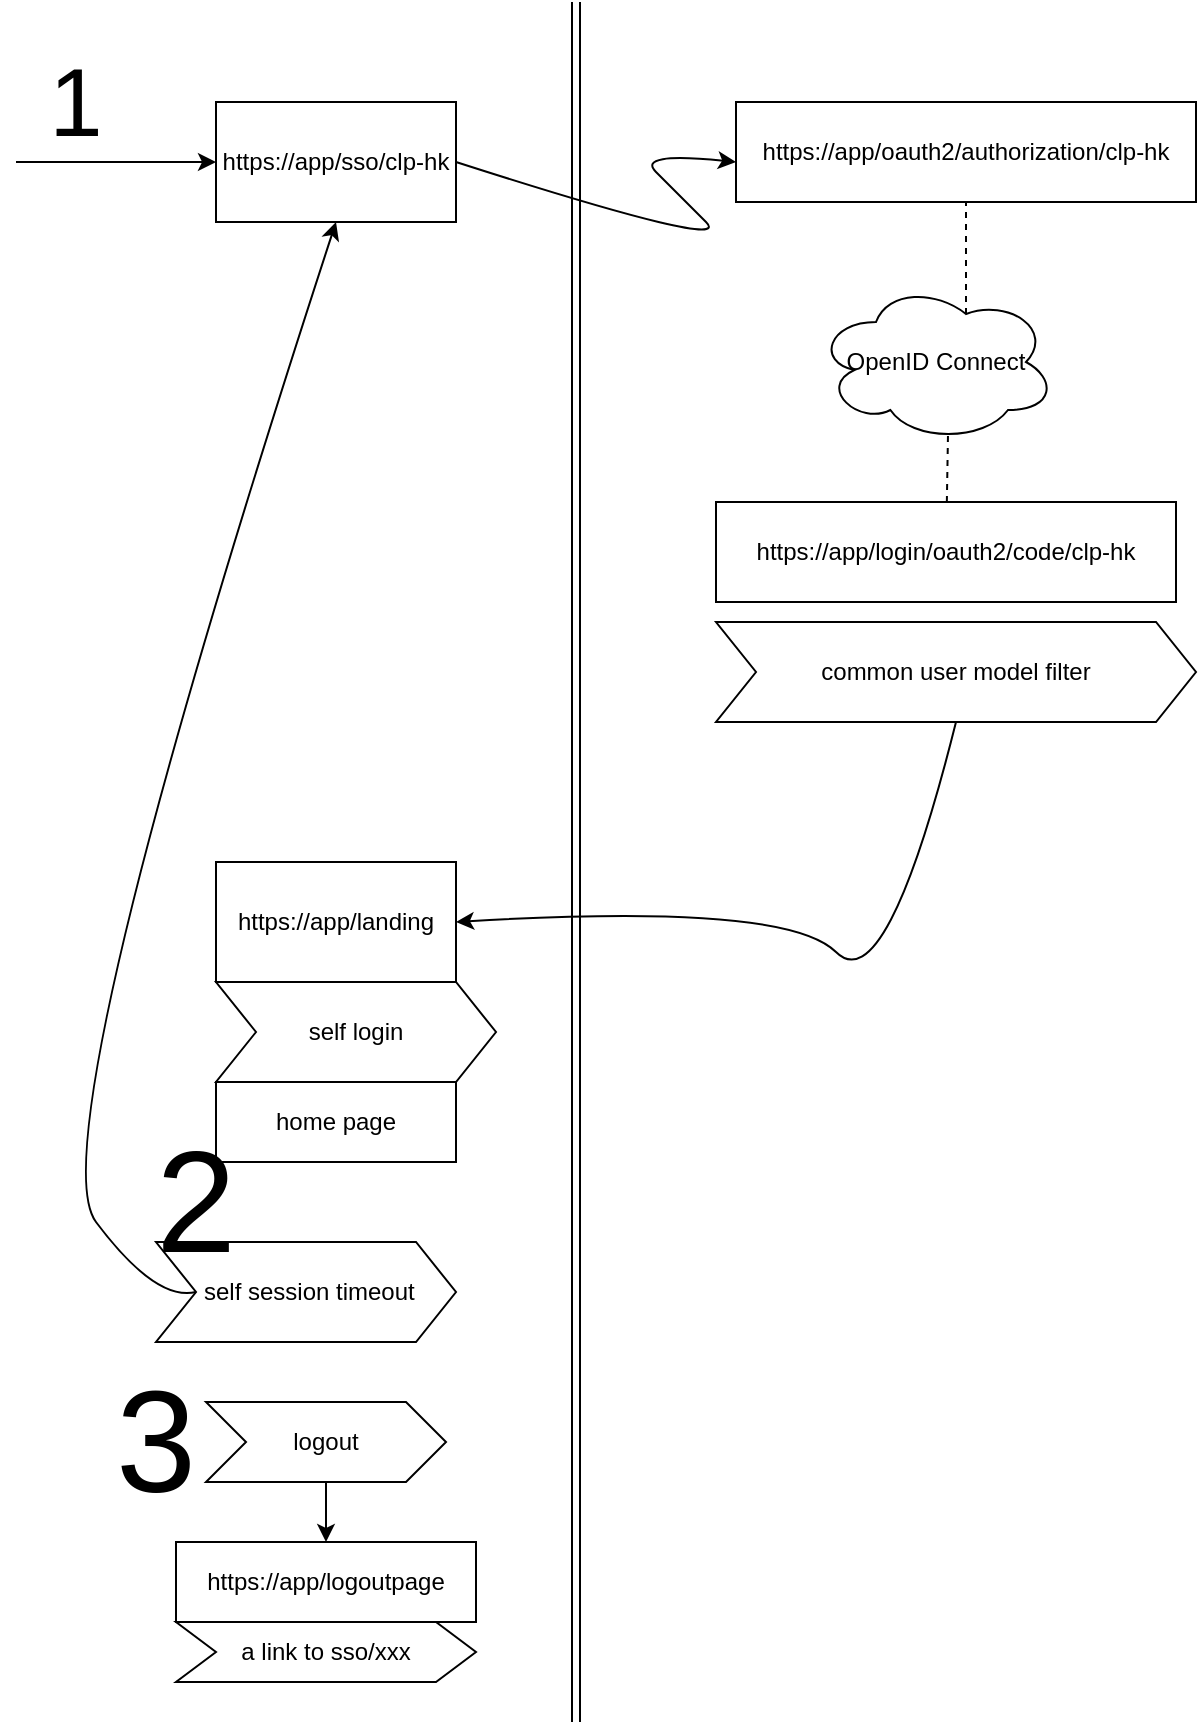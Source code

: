 <mxfile version="12.1.0" type="github" pages="1"><diagram id="wYhdlNpYqFogBgkSFk1q" name="Page-1"><mxGraphModel dx="1408" dy="787" grid="1" gridSize="10" guides="1" tooltips="1" connect="1" arrows="1" fold="1" page="1" pageScale="1" pageWidth="850" pageHeight="1100" math="0" shadow="0"><root><mxCell id="0"/><mxCell id="1" parent="0"/><mxCell id="sIZO4vBFFGMybgG423bq-1" value="https://app/sso/clp-hk" style="rounded=0;whiteSpace=wrap;html=1;" vertex="1" parent="1"><mxGeometry x="140" y="60" width="120" height="60" as="geometry"/></mxCell><mxCell id="sIZO4vBFFGMybgG423bq-2" value="" style="endArrow=classic;html=1;entryX=0;entryY=0.5;entryDx=0;entryDy=0;" edge="1" parent="1" target="sIZO4vBFFGMybgG423bq-1"><mxGeometry width="50" height="50" relative="1" as="geometry"><mxPoint x="40" y="90" as="sourcePoint"/><mxPoint x="90" y="90" as="targetPoint"/></mxGeometry></mxCell><mxCell id="sIZO4vBFFGMybgG423bq-4" value="https://app/oauth2/authorization/clp-hk" style="rounded=0;whiteSpace=wrap;html=1;" vertex="1" parent="1"><mxGeometry x="400" y="60" width="230" height="50" as="geometry"/></mxCell><mxCell id="sIZO4vBFFGMybgG423bq-5" value="" style="curved=1;endArrow=classic;html=1;exitX=1;exitY=0.5;exitDx=0;exitDy=0;" edge="1" parent="1" source="sIZO4vBFFGMybgG423bq-1"><mxGeometry width="50" height="50" relative="1" as="geometry"><mxPoint x="350" y="135" as="sourcePoint"/><mxPoint x="400" y="90" as="targetPoint"/><Array as="points"><mxPoint x="400" y="135"/><mxPoint x="370" y="105"/><mxPoint x="350" y="85"/></Array></mxGeometry></mxCell><mxCell id="sIZO4vBFFGMybgG423bq-6" value="OpenID Connect" style="ellipse;shape=cloud;whiteSpace=wrap;html=1;" vertex="1" parent="1"><mxGeometry x="440" y="150" width="120" height="80" as="geometry"/></mxCell><mxCell id="sIZO4vBFFGMybgG423bq-7" value="https://app/login/oauth2/code/clp-hk" style="rounded=0;whiteSpace=wrap;html=1;" vertex="1" parent="1"><mxGeometry x="390" y="260" width="230" height="50" as="geometry"/></mxCell><mxCell id="sIZO4vBFFGMybgG423bq-9" value="" style="endArrow=none;dashed=1;html=1;exitX=0.625;exitY=0.2;exitDx=0;exitDy=0;exitPerimeter=0;entryX=0.5;entryY=1;entryDx=0;entryDy=0;" edge="1" parent="1" source="sIZO4vBFFGMybgG423bq-6" target="sIZO4vBFFGMybgG423bq-4"><mxGeometry width="50" height="50" relative="1" as="geometry"><mxPoint x="480" y="145" as="sourcePoint"/><mxPoint x="530" y="95" as="targetPoint"/></mxGeometry></mxCell><mxCell id="sIZO4vBFFGMybgG423bq-10" value="" style="endArrow=none;dashed=1;html=1;entryX=0.55;entryY=0.95;entryDx=0;entryDy=0;entryPerimeter=0;" edge="1" parent="1" source="sIZO4vBFFGMybgG423bq-7" target="sIZO4vBFFGMybgG423bq-6"><mxGeometry width="50" height="50" relative="1" as="geometry"><mxPoint x="465" y="270" as="sourcePoint"/><mxPoint x="515" y="220" as="targetPoint"/></mxGeometry></mxCell><mxCell id="sIZO4vBFFGMybgG423bq-12" value="common user model filter" style="shape=step;perimeter=stepPerimeter;whiteSpace=wrap;html=1;fixedSize=1;" vertex="1" parent="1"><mxGeometry x="390" y="320" width="240" height="50" as="geometry"/></mxCell><mxCell id="sIZO4vBFFGMybgG423bq-13" value="https://app/landing" style="rounded=0;whiteSpace=wrap;html=1;" vertex="1" parent="1"><mxGeometry x="140" y="440" width="120" height="60" as="geometry"/></mxCell><mxCell id="sIZO4vBFFGMybgG423bq-14" value="" style="curved=1;endArrow=classic;html=1;entryX=1;entryY=0.5;entryDx=0;entryDy=0;exitX=0.5;exitY=1;exitDx=0;exitDy=0;" edge="1" parent="1" source="sIZO4vBFFGMybgG423bq-12" target="sIZO4vBFFGMybgG423bq-13"><mxGeometry width="50" height="50" relative="1" as="geometry"><mxPoint x="425" y="510" as="sourcePoint"/><mxPoint x="475" y="460" as="targetPoint"/><Array as="points"><mxPoint x="475" y="510"/><mxPoint x="425" y="460"/></Array></mxGeometry></mxCell><mxCell id="sIZO4vBFFGMybgG423bq-15" value="" style="shape=link;html=1;" edge="1" parent="1"><mxGeometry width="50" height="50" relative="1" as="geometry"><mxPoint x="320" y="870" as="sourcePoint"/><mxPoint x="320" y="10" as="targetPoint"/></mxGeometry></mxCell><mxCell id="sIZO4vBFFGMybgG423bq-16" value="self login" style="shape=step;perimeter=stepPerimeter;whiteSpace=wrap;html=1;fixedSize=1;size=20;rotation=0;" vertex="1" parent="1"><mxGeometry x="140" y="500" width="140" height="50" as="geometry"/></mxCell><mxCell id="sIZO4vBFFGMybgG423bq-17" value="home page" style="rounded=0;whiteSpace=wrap;html=1;" vertex="1" parent="1"><mxGeometry x="140" y="550" width="120" height="40" as="geometry"/></mxCell><mxCell id="sIZO4vBFFGMybgG423bq-18" value="&amp;nbsp;self session timeout" style="shape=step;perimeter=stepPerimeter;whiteSpace=wrap;html=1;fixedSize=1;" vertex="1" parent="1"><mxGeometry x="110" y="630" width="150" height="50" as="geometry"/></mxCell><mxCell id="sIZO4vBFFGMybgG423bq-19" value="" style="curved=1;endArrow=classic;html=1;exitX=0;exitY=0.5;exitDx=0;exitDy=0;entryX=0.5;entryY=1;entryDx=0;entryDy=0;" edge="1" parent="1" source="sIZO4vBFFGMybgG423bq-18" target="sIZO4vBFFGMybgG423bq-1"><mxGeometry width="50" height="50" relative="1" as="geometry"><mxPoint x="30" y="850" as="sourcePoint"/><mxPoint x="80" y="800" as="targetPoint"/><Array as="points"><mxPoint x="110" y="660"/><mxPoint x="50" y="580"/></Array></mxGeometry></mxCell><mxCell id="sIZO4vBFFGMybgG423bq-20" value="logout" style="shape=step;perimeter=stepPerimeter;whiteSpace=wrap;html=1;fixedSize=1;" vertex="1" parent="1"><mxGeometry x="135" y="710" width="120" height="40" as="geometry"/></mxCell><mxCell id="sIZO4vBFFGMybgG423bq-21" value="https://app/logoutpage" style="rounded=0;whiteSpace=wrap;html=1;" vertex="1" parent="1"><mxGeometry x="120" y="780" width="150" height="40" as="geometry"/></mxCell><mxCell id="sIZO4vBFFGMybgG423bq-22" value="" style="endArrow=classic;html=1;entryX=0.5;entryY=0;entryDx=0;entryDy=0;" edge="1" parent="1" source="sIZO4vBFFGMybgG423bq-20" target="sIZO4vBFFGMybgG423bq-21"><mxGeometry width="50" height="50" relative="1" as="geometry"><mxPoint x="30" y="890" as="sourcePoint"/><mxPoint x="80" y="840" as="targetPoint"/></mxGeometry></mxCell><mxCell id="sIZO4vBFFGMybgG423bq-23" value="a link to sso/xxx" style="shape=step;perimeter=stepPerimeter;whiteSpace=wrap;html=1;fixedSize=1;" vertex="1" parent="1"><mxGeometry x="120" y="820" width="150" height="30" as="geometry"/></mxCell><mxCell id="sIZO4vBFFGMybgG423bq-24" value="&lt;font style=&quot;font-size: 48px&quot;&gt;1&lt;/font&gt;" style="text;html=1;strokeColor=none;fillColor=none;align=center;verticalAlign=middle;whiteSpace=wrap;rounded=0;" vertex="1" parent="1"><mxGeometry x="50" y="50" width="40" height="20" as="geometry"/></mxCell><mxCell id="sIZO4vBFFGMybgG423bq-25" value="&lt;font style=&quot;font-size: 72px&quot;&gt;2&lt;/font&gt;" style="text;html=1;strokeColor=none;fillColor=none;align=center;verticalAlign=middle;whiteSpace=wrap;rounded=0;" vertex="1" parent="1"><mxGeometry x="110" y="600" width="40" height="20" as="geometry"/></mxCell><mxCell id="sIZO4vBFFGMybgG423bq-26" value="&lt;font style=&quot;font-size: 72px&quot;&gt;3&lt;/font&gt;" style="text;html=1;strokeColor=none;fillColor=none;align=center;verticalAlign=middle;whiteSpace=wrap;rounded=0;" vertex="1" parent="1"><mxGeometry x="90" y="720" width="40" height="20" as="geometry"/></mxCell></root></mxGraphModel></diagram></mxfile>